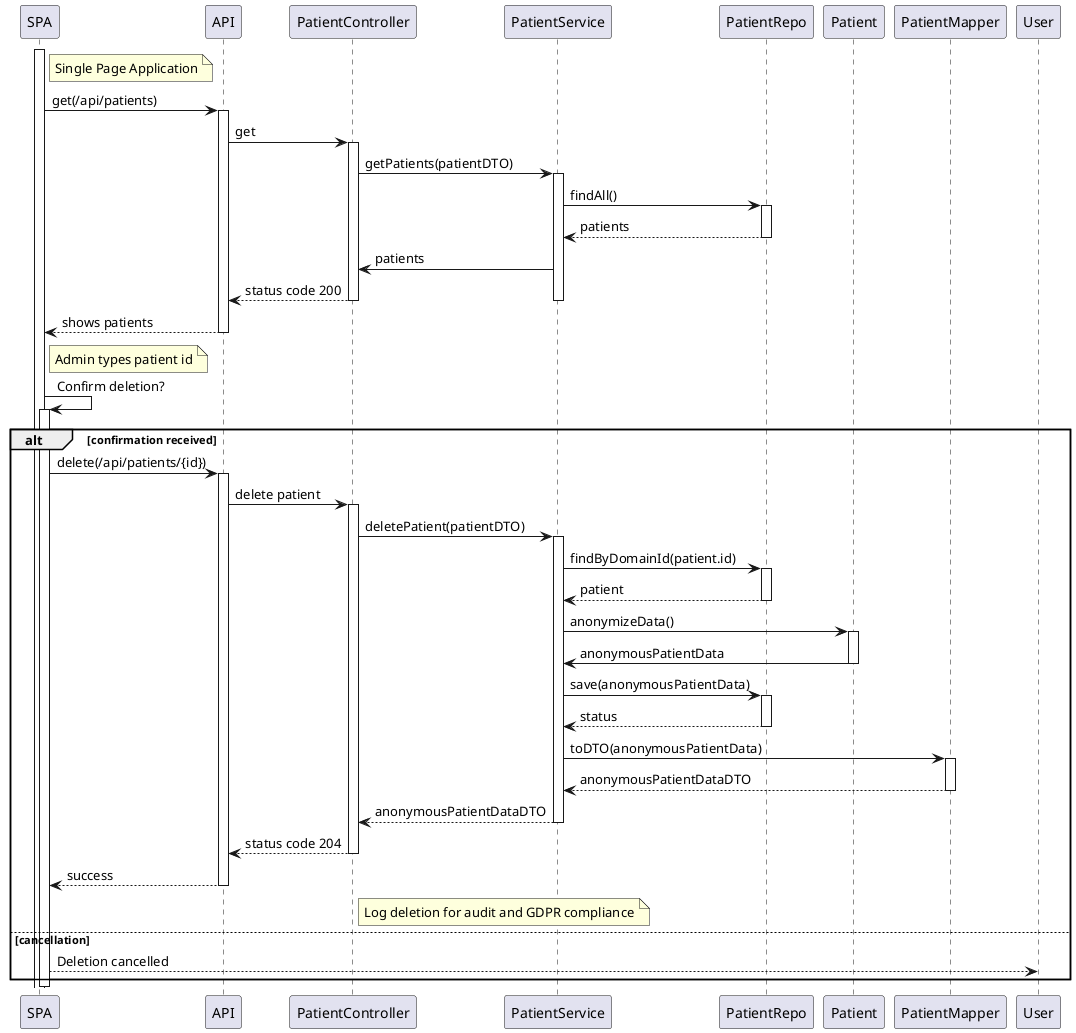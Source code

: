 @startuml

activate SPA

note right of SPA
Single Page Application
end note 

SPA -> API : get(/api/patients)
activate API

API -> PatientController : get
activate PatientController

PatientController -> PatientService : getPatients(patientDTO)
activate PatientService

PatientService -> PatientRepo : findAll()
activate PatientRepo
PatientRepo --> PatientService : patients
deactivate PatientRepo

PatientService -> PatientController: patients
PatientController --> API : status code 200
deactivate PatientService
deactivate PatientController

API --> SPA : shows patients
deactivate API

note right of SPA
Admin types patient id
end note

SPA -> SPA : Confirm deletion?
activate SPA

alt confirmation received
    SPA -> API : delete(/api/patients/{id})
    activate API

    API -> PatientController : delete patient
    activate PatientController

    PatientController -> PatientService : deletePatient(patientDTO)
    activate PatientService

    PatientService -> PatientRepo : findByDomainId(patient.id)
    activate PatientRepo
    PatientRepo --> PatientService : patient
    deactivate PatientRepo

    PatientService -> Patient : anonymizeData()
    activate Patient
    Patient -> PatientService : anonymousPatientData
    deactivate Patient

    PatientService -> PatientRepo : save(anonymousPatientData)
    activate PatientRepo
    PatientRepo --> PatientService : status
    deactivate PatientRepo

    PatientService -> PatientMapper : toDTO(anonymousPatientData)
    activate PatientMapper
    PatientMapper --> PatientService : anonymousPatientDataDTO
    deactivate PatientMapper

    PatientService --> PatientController : anonymousPatientDataDTO
    deactivate PatientService

    PatientController --> API : status code 204
    deactivate PatientController

    API --> SPA : success
    deactivate API

    note right of PatientController
    Log deletion for audit and GDPR compliance
    end note

else cancellation
    SPA --> User : Deletion cancelled
end

deactivate SPA

@enduml
